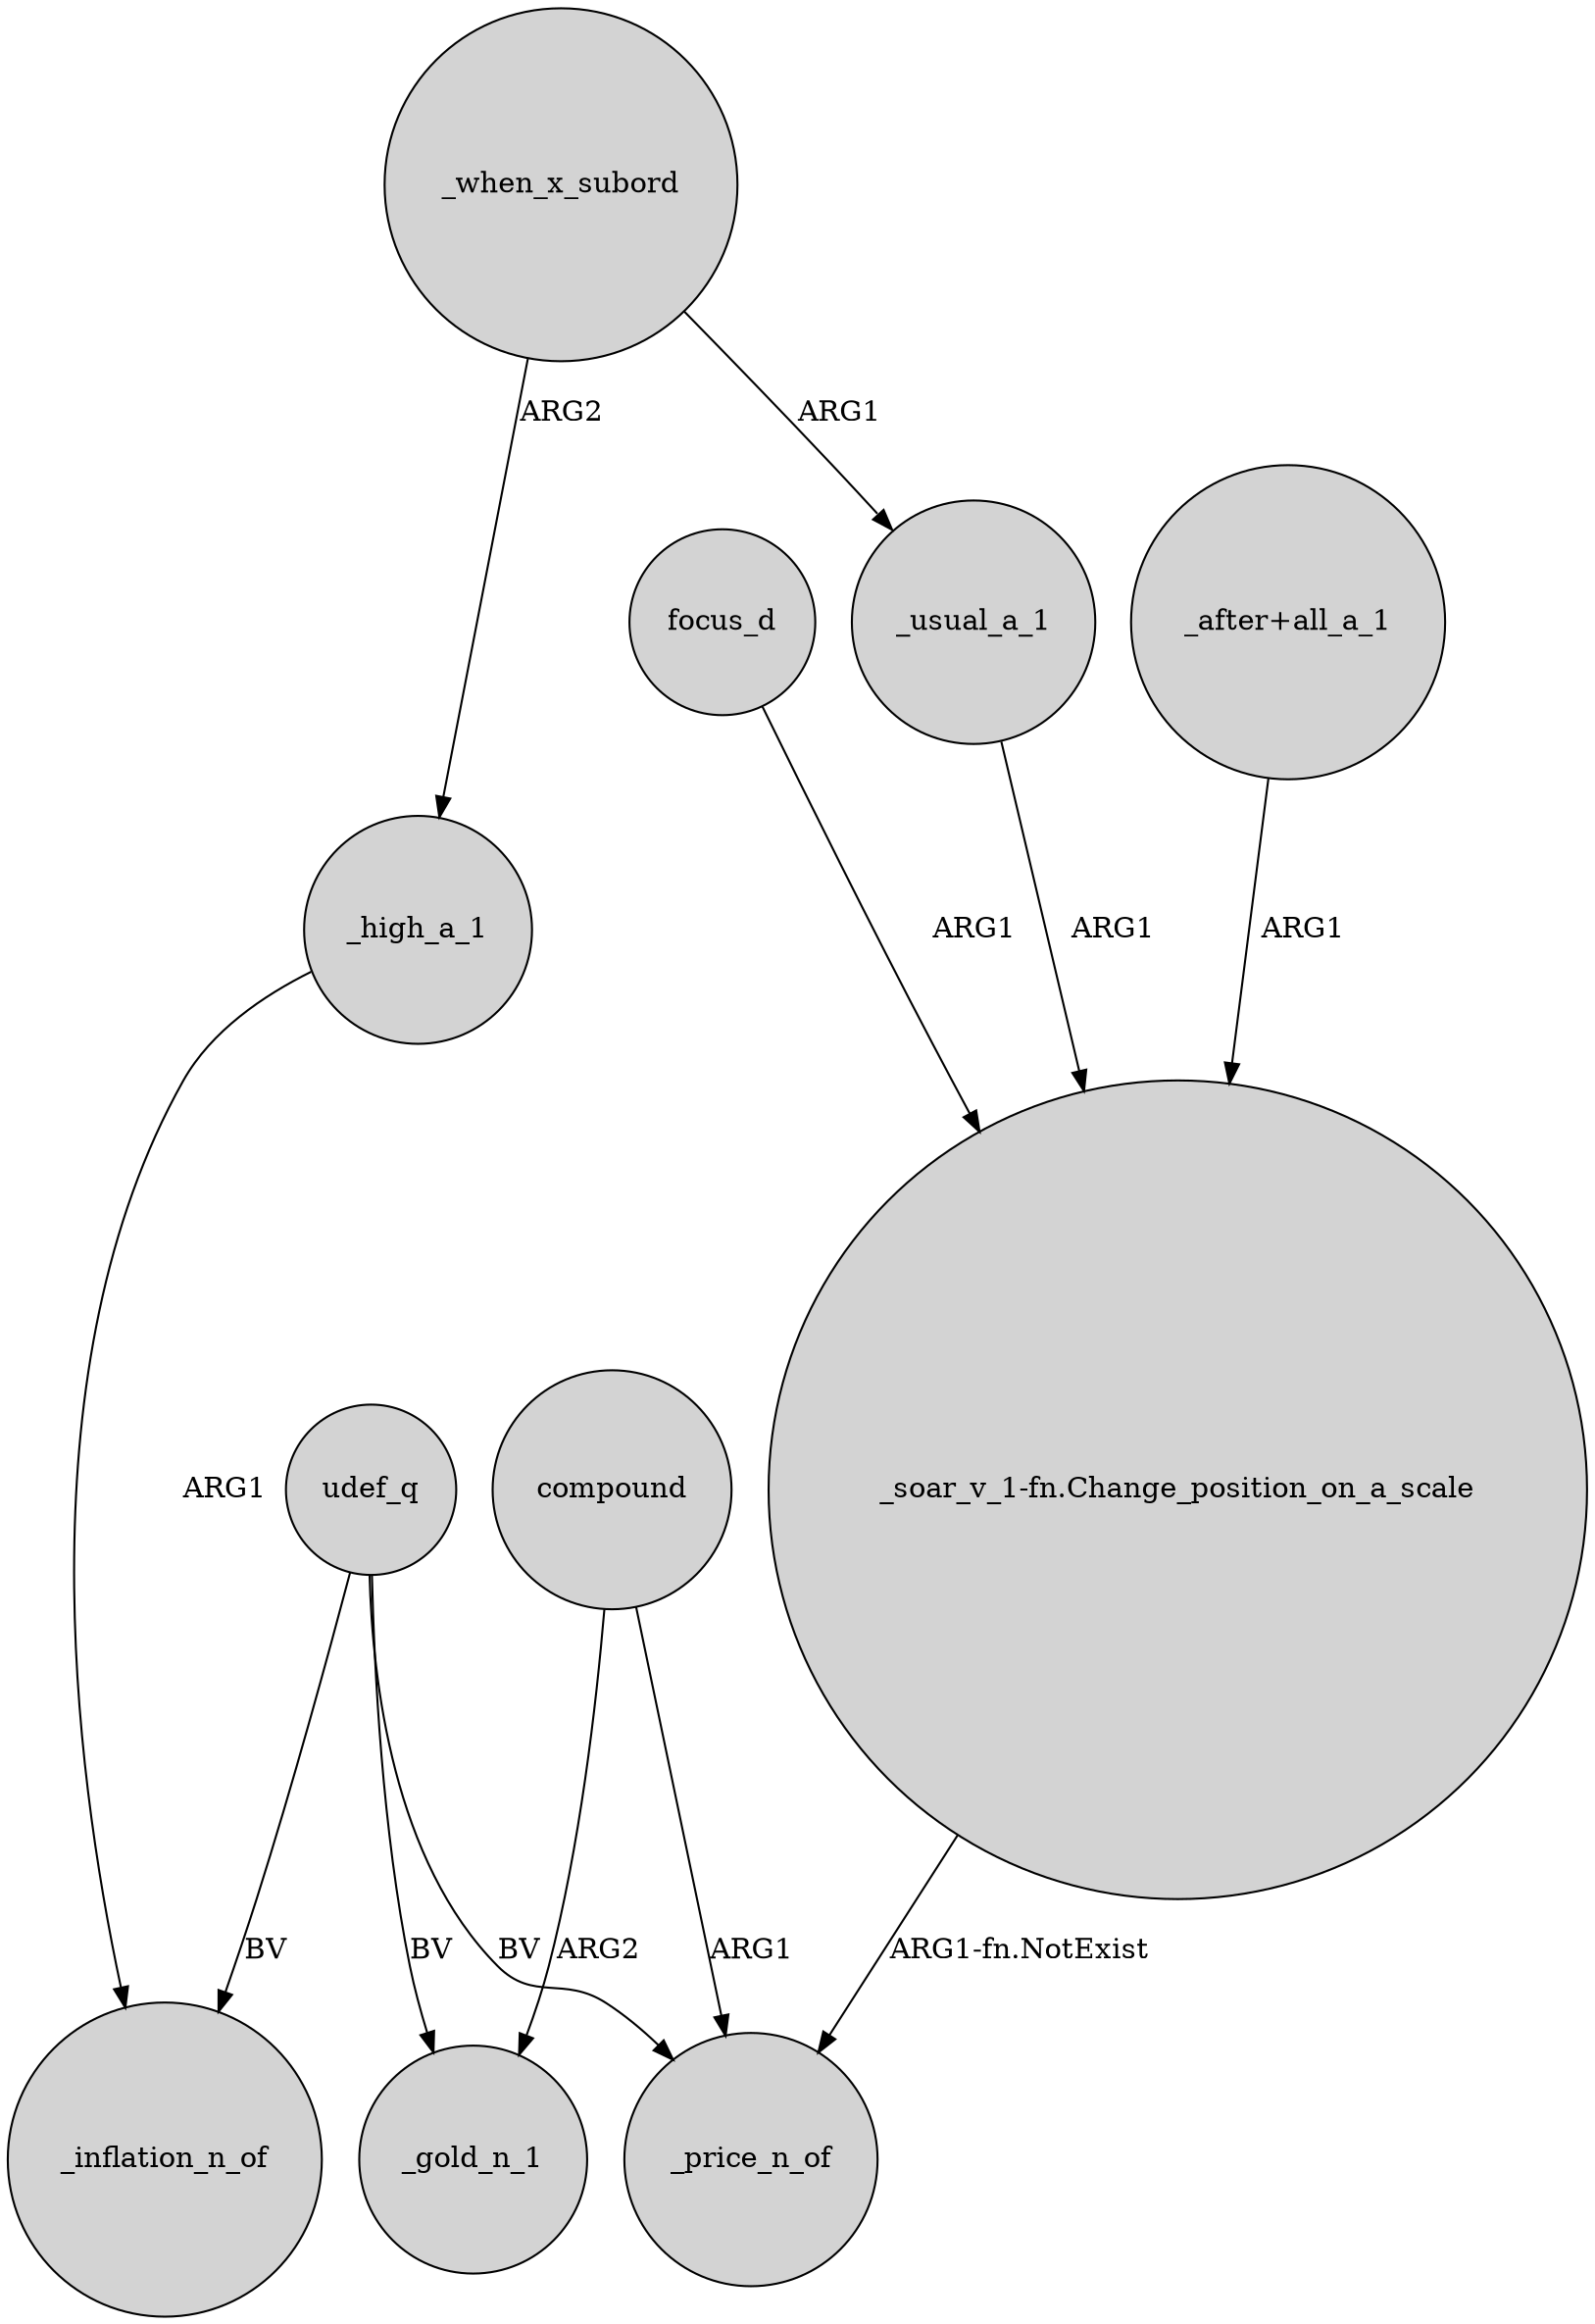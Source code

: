 digraph {
	node [shape=circle style=filled]
	udef_q -> _inflation_n_of [label=BV]
	compound -> _gold_n_1 [label=ARG2]
	focus_d -> "_soar_v_1-fn.Change_position_on_a_scale" [label=ARG1]
	udef_q -> _price_n_of [label=BV]
	udef_q -> _gold_n_1 [label=BV]
	_usual_a_1 -> "_soar_v_1-fn.Change_position_on_a_scale" [label=ARG1]
	compound -> _price_n_of [label=ARG1]
	_high_a_1 -> _inflation_n_of [label=ARG1]
	"_soar_v_1-fn.Change_position_on_a_scale" -> _price_n_of [label="ARG1-fn.NotExist"]
	"_after+all_a_1" -> "_soar_v_1-fn.Change_position_on_a_scale" [label=ARG1]
	_when_x_subord -> _usual_a_1 [label=ARG1]
	_when_x_subord -> _high_a_1 [label=ARG2]
}
